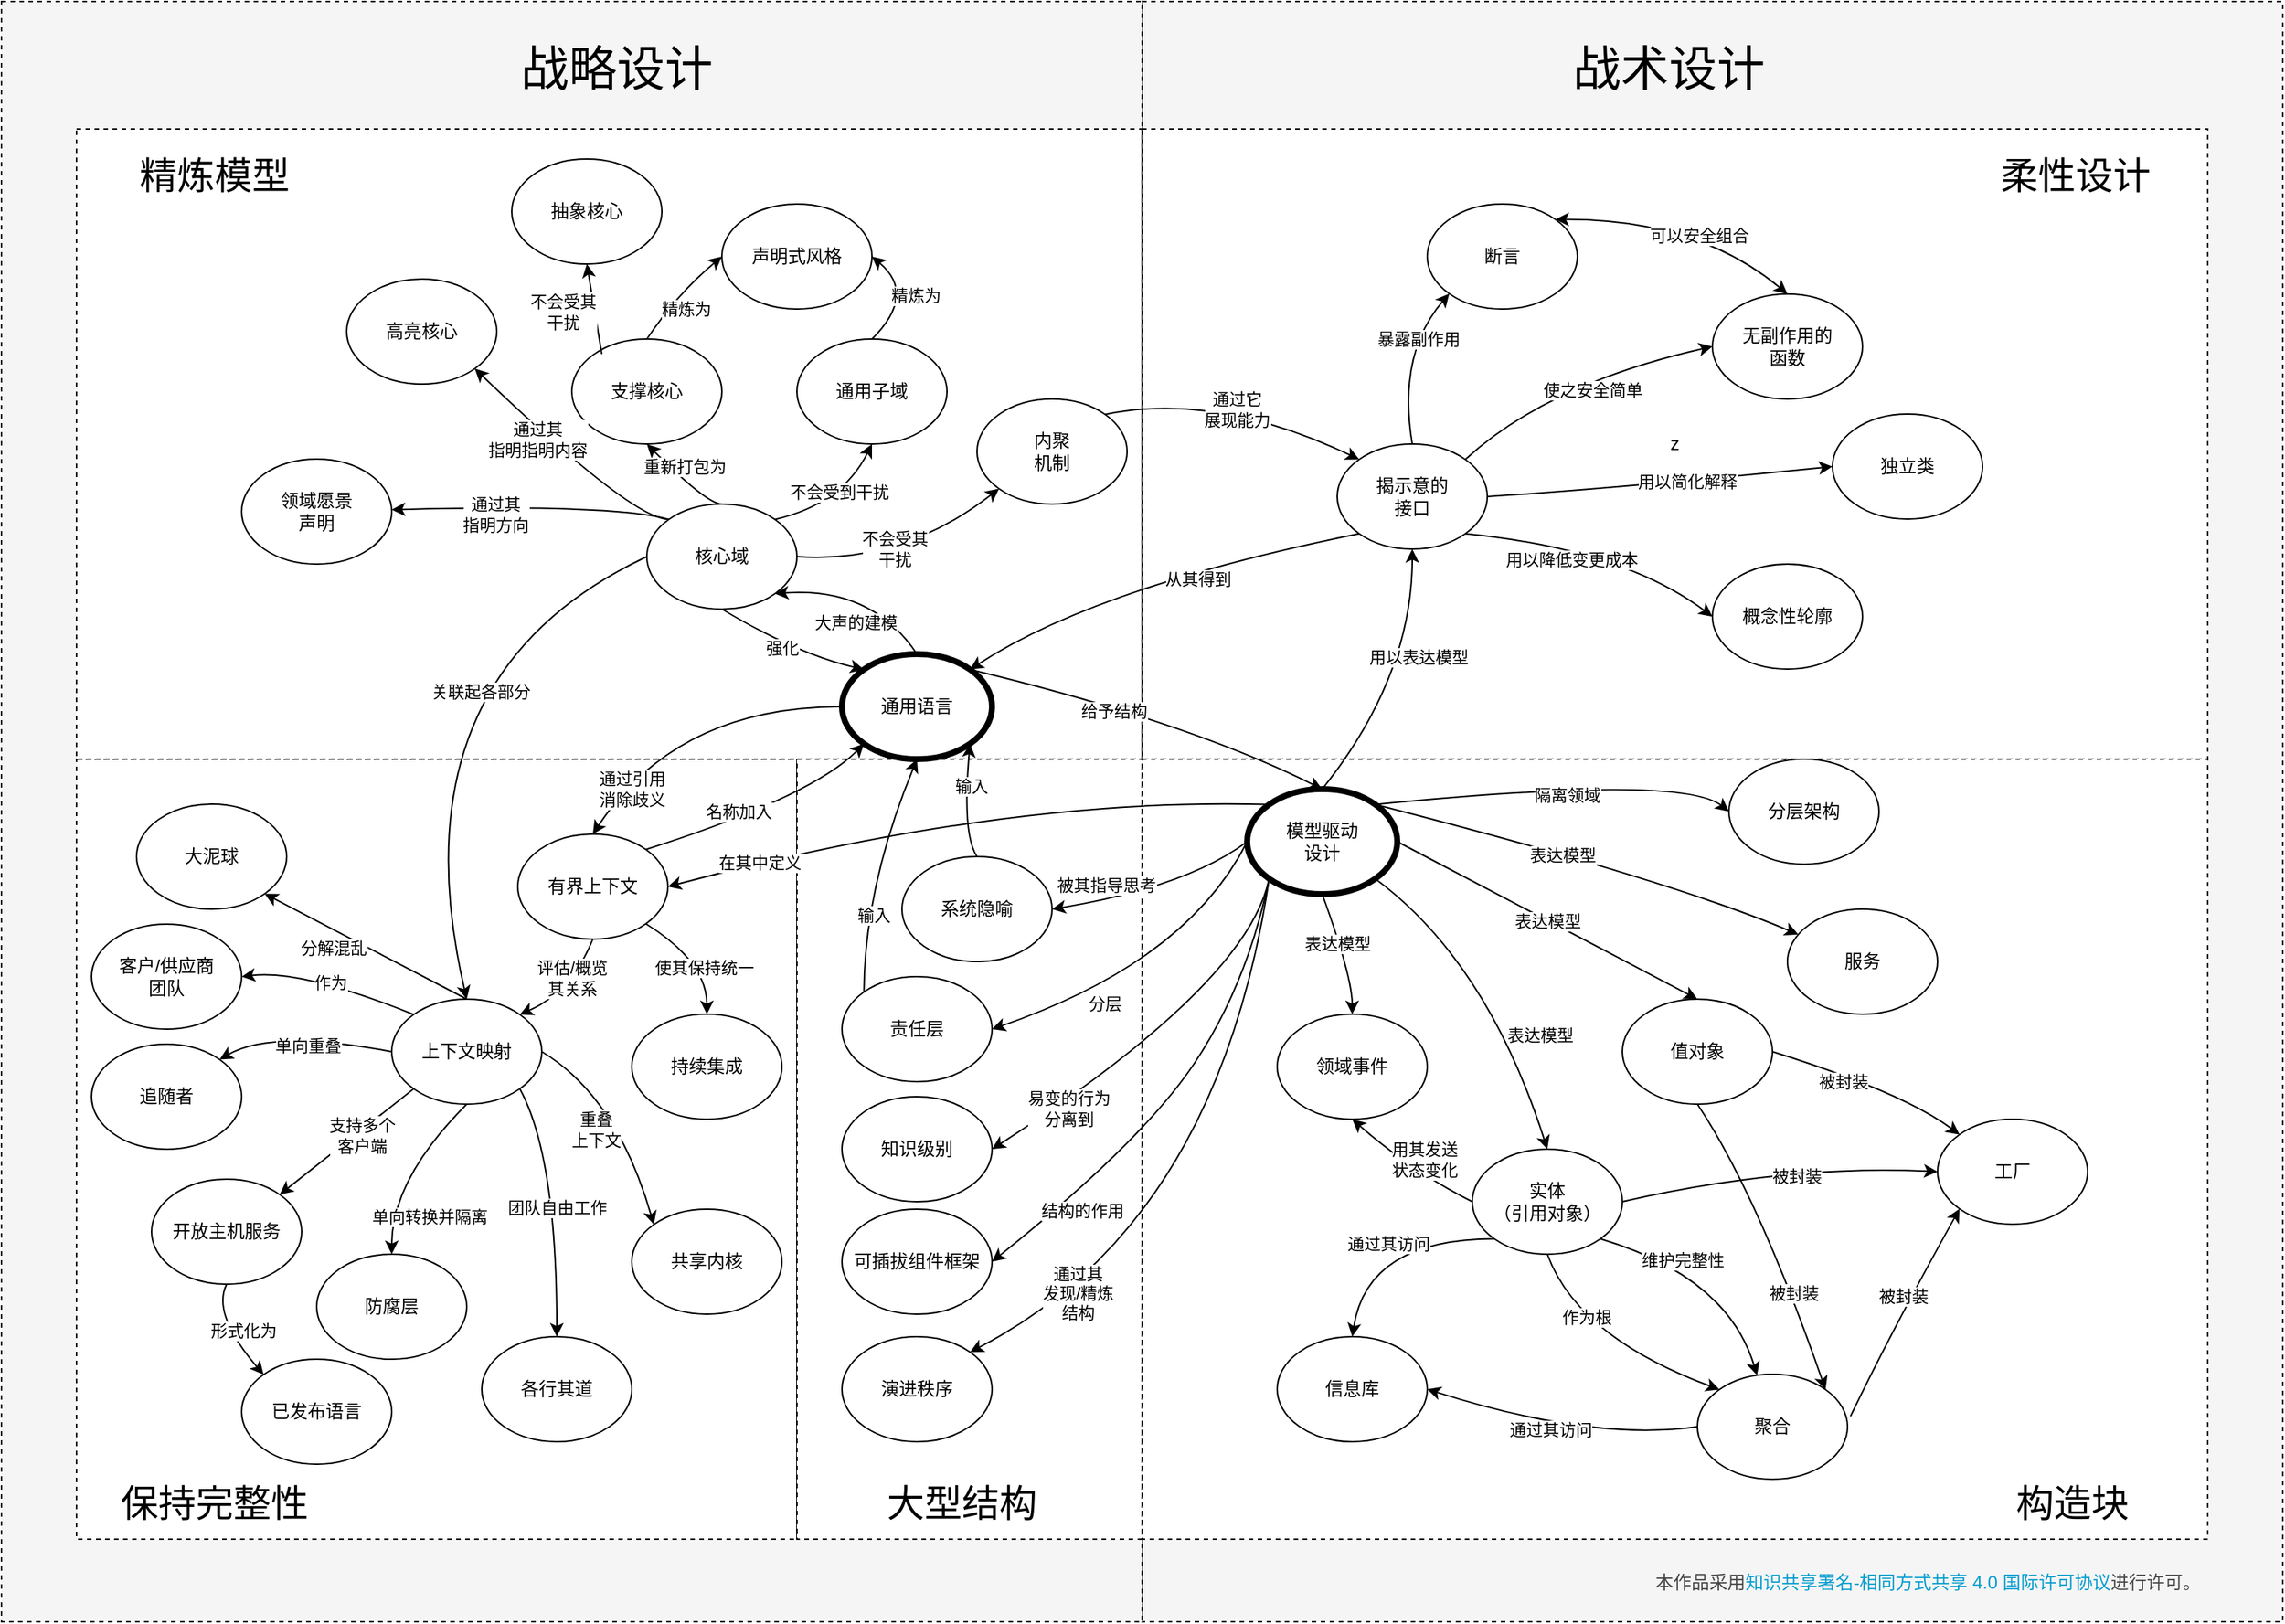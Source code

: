 <mxfile version="20.2.0" type="github">
  <diagram id="y3Cl--LZHW0YaVjfiVAI" name="Page-1">
    <mxGraphModel dx="2163" dy="1400" grid="1" gridSize="10" guides="1" tooltips="1" connect="1" arrows="1" fold="1" page="1" pageScale="1" pageWidth="827" pageHeight="1169" math="0" shadow="0">
      <root>
        <mxCell id="0" />
        <mxCell id="1" parent="0" />
        <mxCell id="_sij3LZyn92F1CHh78g5-27" value="" style="rounded=0;whiteSpace=wrap;html=1;dashed=1;fillColor=#f5f5f5;fontColor=#333333;strokeColor=#000000;" parent="1" vertex="1">
          <mxGeometry x="830" y="30" width="760" height="1080" as="geometry" />
        </mxCell>
        <mxCell id="wphdt7BnorLhBUC74xUA-21" value="" style="rounded=0;whiteSpace=wrap;html=1;dashed=1;fillColor=#f5f5f5;fontColor=#333333;strokeColor=#000000;" parent="1" vertex="1">
          <mxGeometry x="70" y="30" width="760" height="1080" as="geometry" />
        </mxCell>
        <mxCell id="_sij3LZyn92F1CHh78g5-9" value="" style="rounded=0;whiteSpace=wrap;html=1;fillColor=#FFFFFF;strokeColor=#000000;fontColor=#ffffff;gradientColor=none;dashed=1;" parent="1" vertex="1">
          <mxGeometry x="120" y="535" width="480" height="520" as="geometry" />
        </mxCell>
        <mxCell id="_sij3LZyn92F1CHh78g5-10" value="" style="rounded=0;whiteSpace=wrap;html=1;fillColor=#FFFFFF;strokeColor=#000000;fontColor=#ffffff;gradientColor=none;dashed=1;" parent="1" vertex="1">
          <mxGeometry x="120" y="115" width="710" height="420" as="geometry" />
        </mxCell>
        <mxCell id="_sij3LZyn92F1CHh78g5-13" value="z" style="rounded=0;whiteSpace=wrap;html=1;fillColor=#FFFFFF;strokeColor=#000000;gradientColor=none;dashed=1;" parent="1" vertex="1">
          <mxGeometry x="830" y="115" width="710" height="420" as="geometry" />
        </mxCell>
        <mxCell id="_sij3LZyn92F1CHh78g5-16" value="" style="rounded=0;whiteSpace=wrap;html=1;fillColor=#FFFFFF;strokeColor=#000000;fontColor=#ffffff;gradientColor=none;dashed=1;" parent="1" vertex="1">
          <mxGeometry x="600" y="535" width="230" height="520" as="geometry" />
        </mxCell>
        <mxCell id="_sij3LZyn92F1CHh78g5-14" value="" style="rounded=0;whiteSpace=wrap;html=1;fillColor=#FFFFFF;dashed=1;" parent="1" vertex="1">
          <mxGeometry x="830" y="535" width="710" height="520" as="geometry" />
        </mxCell>
        <mxCell id="Mi3CnOvdxR0ZW0WN2Oy1-1" value="通用语言" style="ellipse;whiteSpace=wrap;html=1;strokeWidth=4;" parent="1" vertex="1">
          <mxGeometry x="630" y="465" width="100" height="70" as="geometry" />
        </mxCell>
        <mxCell id="Mi3CnOvdxR0ZW0WN2Oy1-2" value="模型驱动&lt;br&gt;设计" style="ellipse;whiteSpace=wrap;html=1;strokeWidth=4;" parent="1" vertex="1">
          <mxGeometry x="900" y="555" width="100" height="70" as="geometry" />
        </mxCell>
        <mxCell id="Mi3CnOvdxR0ZW0WN2Oy1-4" value="有界上下文" style="ellipse;whiteSpace=wrap;html=1;" parent="1" vertex="1">
          <mxGeometry x="414" y="585" width="100" height="70" as="geometry" />
        </mxCell>
        <mxCell id="Mi3CnOvdxR0ZW0WN2Oy1-5" value="持续集成" style="ellipse;whiteSpace=wrap;html=1;" parent="1" vertex="1">
          <mxGeometry x="490" y="705" width="100" height="70" as="geometry" />
        </mxCell>
        <mxCell id="Mi3CnOvdxR0ZW0WN2Oy1-6" value="核心域" style="ellipse;whiteSpace=wrap;html=1;" parent="1" vertex="1">
          <mxGeometry x="500" y="365" width="100" height="70" as="geometry" />
        </mxCell>
        <mxCell id="Mi3CnOvdxR0ZW0WN2Oy1-7" value="大泥球" style="ellipse;whiteSpace=wrap;html=1;" parent="1" vertex="1">
          <mxGeometry x="160" y="565" width="100" height="70" as="geometry" />
        </mxCell>
        <mxCell id="Mi3CnOvdxR0ZW0WN2Oy1-8" value="独立类" style="ellipse;whiteSpace=wrap;html=1;" parent="1" vertex="1">
          <mxGeometry x="1290" y="305" width="100" height="70" as="geometry" />
        </mxCell>
        <mxCell id="Mi3CnOvdxR0ZW0WN2Oy1-9" value="上下文映射" style="ellipse;whiteSpace=wrap;html=1;" parent="1" vertex="1">
          <mxGeometry x="330" y="695" width="100" height="70" as="geometry" />
        </mxCell>
        <mxCell id="Mi3CnOvdxR0ZW0WN2Oy1-12" value="通用子域" style="ellipse;whiteSpace=wrap;html=1;" parent="1" vertex="1">
          <mxGeometry x="600" y="255" width="100" height="70" as="geometry" />
        </mxCell>
        <mxCell id="Mi3CnOvdxR0ZW0WN2Oy1-13" value="支撑核心" style="ellipse;whiteSpace=wrap;html=1;" parent="1" vertex="1">
          <mxGeometry x="450" y="255" width="100" height="70" as="geometry" />
        </mxCell>
        <mxCell id="Mi3CnOvdxR0ZW0WN2Oy1-14" value="揭示意的&lt;br&gt;接口" style="ellipse;whiteSpace=wrap;html=1;" parent="1" vertex="1">
          <mxGeometry x="960" y="325" width="100" height="70" as="geometry" />
        </mxCell>
        <mxCell id="Mi3CnOvdxR0ZW0WN2Oy1-15" value="断言" style="ellipse;whiteSpace=wrap;html=1;" parent="1" vertex="1">
          <mxGeometry x="1020" y="165" width="100" height="70" as="geometry" />
        </mxCell>
        <mxCell id="Mi3CnOvdxR0ZW0WN2Oy1-16" value="无副作用的&lt;br&gt;函数" style="ellipse;whiteSpace=wrap;html=1;" parent="1" vertex="1">
          <mxGeometry x="1210" y="225" width="100" height="70" as="geometry" />
        </mxCell>
        <mxCell id="Mi3CnOvdxR0ZW0WN2Oy1-17" value="概念性轮廓" style="ellipse;whiteSpace=wrap;html=1;" parent="1" vertex="1">
          <mxGeometry x="1210" y="405" width="100" height="70" as="geometry" />
        </mxCell>
        <mxCell id="nDJIqRFH-Br7_tVDaRdu-1" value="实体&lt;br&gt;（引用对象）" style="ellipse;whiteSpace=wrap;html=1;" parent="1" vertex="1">
          <mxGeometry x="1050" y="795" width="100" height="70" as="geometry" />
        </mxCell>
        <mxCell id="nDJIqRFH-Br7_tVDaRdu-2" value="领域事件" style="ellipse;whiteSpace=wrap;html=1;" parent="1" vertex="1">
          <mxGeometry x="920" y="705" width="100" height="70" as="geometry" />
        </mxCell>
        <mxCell id="nDJIqRFH-Br7_tVDaRdu-4" value="工厂" style="ellipse;whiteSpace=wrap;html=1;" parent="1" vertex="1">
          <mxGeometry x="1360" y="775" width="100" height="70" as="geometry" />
        </mxCell>
        <mxCell id="nDJIqRFH-Br7_tVDaRdu-5" value="服务" style="ellipse;whiteSpace=wrap;html=1;" parent="1" vertex="1">
          <mxGeometry x="1260" y="635" width="100" height="70" as="geometry" />
        </mxCell>
        <mxCell id="nDJIqRFH-Br7_tVDaRdu-6" value="信息库&lt;span style=&quot;caret-color: rgba(0, 0, 0, 0); color: rgba(0, 0, 0, 0); font-family: monospace; font-size: 0px; text-align: start;&quot;&gt;%3CmxGraphModel%3E%3Croot%3E%3CmxCell%20id%3D%220%22%2F%3E%3CmxCell%20id%3D%221%22%20parent%3D%220%22%2F%3E%3CmxCell%20id%3D%222%22%20value%3D%22%E5%B7%A5%E5%8E%82%22%20style%3D%22ellipse%3BwhiteSpace%3Dwrap%3Bhtml%3D1%3B%22%20vertex%3D%221%22%20parent%3D%221%22%3E%3CmxGeometry%20x%3D%221140%22%20y%3D%22680%22%20width%3D%22100%22%20height%3D%2270%22%20as%3D%22geometry%22%2F%3E%3C%2FmxCell%3E%3C%2Froot%3E%3C%2FmxGraphModel%3E&lt;/span&gt;" style="ellipse;whiteSpace=wrap;html=1;" parent="1" vertex="1">
          <mxGeometry x="920" y="920" width="100" height="70" as="geometry" />
        </mxCell>
        <mxCell id="nDJIqRFH-Br7_tVDaRdu-7" value="分层架构" style="ellipse;whiteSpace=wrap;html=1;" parent="1" vertex="1">
          <mxGeometry x="1221" y="535" width="100" height="70" as="geometry" />
        </mxCell>
        <mxCell id="nDJIqRFH-Br7_tVDaRdu-9" value="聚合" style="ellipse;whiteSpace=wrap;html=1;" parent="1" vertex="1">
          <mxGeometry x="1200" y="945" width="100" height="70" as="geometry" />
        </mxCell>
        <mxCell id="6l1WujIoDoaz9oLlzbZu-4" value="" style="curved=1;endArrow=classic;html=1;rounded=0;exitX=0.5;exitY=1;exitDx=0;exitDy=0;entryX=0.5;entryY=0;entryDx=0;entryDy=0;" parent="1" source="Mi3CnOvdxR0ZW0WN2Oy1-2" target="nDJIqRFH-Br7_tVDaRdu-2" edge="1">
          <mxGeometry width="50" height="50" relative="1" as="geometry">
            <mxPoint x="830" y="615" as="sourcePoint" />
            <mxPoint x="880" y="565" as="targetPoint" />
            <Array as="points">
              <mxPoint x="970" y="680" />
            </Array>
          </mxGeometry>
        </mxCell>
        <mxCell id="6l1WujIoDoaz9oLlzbZu-68" value="表达模型" style="edgeLabel;html=1;align=center;verticalAlign=middle;resizable=0;points=[];" parent="6l1WujIoDoaz9oLlzbZu-4" vertex="1" connectable="0">
          <mxGeometry x="0.154" y="10" relative="1" as="geometry">
            <mxPoint x="-16" y="-9" as="offset" />
          </mxGeometry>
        </mxCell>
        <mxCell id="6l1WujIoDoaz9oLlzbZu-5" value="" style="curved=1;endArrow=classic;html=1;rounded=0;exitX=1;exitY=1;exitDx=0;exitDy=0;entryX=0.5;entryY=0;entryDx=0;entryDy=0;" parent="1" source="Mi3CnOvdxR0ZW0WN2Oy1-2" target="nDJIqRFH-Br7_tVDaRdu-1" edge="1">
          <mxGeometry width="50" height="50" relative="1" as="geometry">
            <mxPoint x="1010" y="600" as="sourcePoint" />
            <mxPoint x="880" y="765" as="targetPoint" />
            <Array as="points">
              <mxPoint x="1060" y="670" />
            </Array>
          </mxGeometry>
        </mxCell>
        <mxCell id="6l1WujIoDoaz9oLlzbZu-69" value="表达模型" style="edgeLabel;html=1;align=center;verticalAlign=middle;resizable=0;points=[];" parent="6l1WujIoDoaz9oLlzbZu-5" vertex="1" connectable="0">
          <mxGeometry x="0.338" y="18" relative="1" as="geometry">
            <mxPoint as="offset" />
          </mxGeometry>
        </mxCell>
        <mxCell id="6l1WujIoDoaz9oLlzbZu-7" value="值对象&lt;br&gt;" style="ellipse;whiteSpace=wrap;html=1;" parent="1" vertex="1">
          <mxGeometry x="1150" y="695" width="100" height="70" as="geometry" />
        </mxCell>
        <mxCell id="6l1WujIoDoaz9oLlzbZu-8" value="&lt;span style=&quot;caret-color: rgb(0, 0, 0); color: rgb(0, 0, 0); font-family: Helvetica; font-size: 11px; font-style: normal; font-variant-caps: normal; font-weight: 400; letter-spacing: normal; text-align: center; text-indent: 0px; text-transform: none; word-spacing: 0px; -webkit-text-stroke-width: 0px; background-color: rgb(255, 255, 255); text-decoration: none; float: none; display: inline !important;&quot;&gt;表达模型&lt;/span&gt;" style="curved=1;endArrow=classic;html=1;rounded=0;exitX=1;exitY=0.5;exitDx=0;exitDy=0;entryX=0.5;entryY=0;entryDx=0;entryDy=0;" parent="1" source="Mi3CnOvdxR0ZW0WN2Oy1-2" target="6l1WujIoDoaz9oLlzbZu-7" edge="1">
          <mxGeometry width="50" height="50" relative="1" as="geometry">
            <mxPoint x="1060" y="635" as="sourcePoint" />
            <mxPoint x="1170" y="695" as="targetPoint" />
            <Array as="points" />
          </mxGeometry>
        </mxCell>
        <mxCell id="6l1WujIoDoaz9oLlzbZu-9" value="" style="curved=1;endArrow=classic;html=1;rounded=0;exitX=1;exitY=0;exitDx=0;exitDy=0;" parent="1" source="Mi3CnOvdxR0ZW0WN2Oy1-2" target="nDJIqRFH-Br7_tVDaRdu-5" edge="1">
          <mxGeometry width="50" height="50" relative="1" as="geometry">
            <mxPoint x="1060" y="635" as="sourcePoint" />
            <mxPoint x="1170" y="695" as="targetPoint" />
            <Array as="points">
              <mxPoint x="1180" y="615" />
            </Array>
          </mxGeometry>
        </mxCell>
        <mxCell id="6l1WujIoDoaz9oLlzbZu-70" value="表达模型" style="edgeLabel;html=1;align=center;verticalAlign=middle;resizable=0;points=[];" parent="6l1WujIoDoaz9oLlzbZu-9" vertex="1" connectable="0">
          <mxGeometry x="-0.137" y="-2" relative="1" as="geometry">
            <mxPoint x="1" as="offset" />
          </mxGeometry>
        </mxCell>
        <mxCell id="6l1WujIoDoaz9oLlzbZu-10" value="" style="curved=1;endArrow=classic;html=1;rounded=0;exitX=1;exitY=0;exitDx=0;exitDy=0;entryX=0;entryY=0.5;entryDx=0;entryDy=0;" parent="1" source="Mi3CnOvdxR0ZW0WN2Oy1-2" target="nDJIqRFH-Br7_tVDaRdu-7" edge="1">
          <mxGeometry width="50" height="50" relative="1" as="geometry">
            <mxPoint x="1110" y="600" as="sourcePoint" />
            <mxPoint x="1226.74" y="653.867" as="targetPoint" />
            <Array as="points">
              <mxPoint x="1190" y="545" />
            </Array>
          </mxGeometry>
        </mxCell>
        <mxCell id="6l1WujIoDoaz9oLlzbZu-71" value="隔离领域" style="edgeLabel;html=1;align=center;verticalAlign=middle;resizable=0;points=[];" parent="6l1WujIoDoaz9oLlzbZu-10" vertex="1" connectable="0">
          <mxGeometry x="0.037" y="-6" relative="1" as="geometry">
            <mxPoint as="offset" />
          </mxGeometry>
        </mxCell>
        <mxCell id="6l1WujIoDoaz9oLlzbZu-11" value="" style="curved=1;endArrow=classic;html=1;rounded=0;exitX=1.02;exitY=0.4;exitDx=0;exitDy=0;entryX=0;entryY=1;entryDx=0;entryDy=0;exitPerimeter=0;" parent="1" source="nDJIqRFH-Br7_tVDaRdu-9" target="nDJIqRFH-Br7_tVDaRdu-4" edge="1">
          <mxGeometry width="50" height="50" relative="1" as="geometry">
            <mxPoint x="1295" y="885" as="sourcePoint" />
            <mxPoint x="1325" y="965" as="targetPoint" />
            <Array as="points">
              <mxPoint x="1330" y="915" />
            </Array>
          </mxGeometry>
        </mxCell>
        <mxCell id="6l1WujIoDoaz9oLlzbZu-76" value="被封装" style="edgeLabel;html=1;align=center;verticalAlign=middle;resizable=0;points=[];" parent="6l1WujIoDoaz9oLlzbZu-11" vertex="1" connectable="0">
          <mxGeometry x="0.129" y="4" relative="1" as="geometry">
            <mxPoint x="-1" as="offset" />
          </mxGeometry>
        </mxCell>
        <mxCell id="6l1WujIoDoaz9oLlzbZu-12" value="" style="curved=1;endArrow=classic;html=1;rounded=0;exitX=1;exitY=0.5;exitDx=0;exitDy=0;entryX=0;entryY=0;entryDx=0;entryDy=0;" parent="1" source="6l1WujIoDoaz9oLlzbZu-7" target="nDJIqRFH-Br7_tVDaRdu-4" edge="1">
          <mxGeometry width="50" height="50" relative="1" as="geometry">
            <mxPoint x="1228.68" y="785" as="sourcePoint" />
            <mxPoint x="1391.325" y="706.749" as="targetPoint" />
            <Array as="points">
              <mxPoint x="1336.68" y="757" />
            </Array>
          </mxGeometry>
        </mxCell>
        <mxCell id="6l1WujIoDoaz9oLlzbZu-78" value="被封装" style="edgeLabel;html=1;align=center;verticalAlign=middle;resizable=0;points=[];" parent="6l1WujIoDoaz9oLlzbZu-12" vertex="1" connectable="0">
          <mxGeometry x="-0.275" y="-4" relative="1" as="geometry">
            <mxPoint y="1" as="offset" />
          </mxGeometry>
        </mxCell>
        <mxCell id="6l1WujIoDoaz9oLlzbZu-19" value="" style="curved=1;endArrow=classic;html=1;rounded=0;exitX=0;exitY=0.5;exitDx=0;exitDy=0;entryX=0.5;entryY=1;entryDx=0;entryDy=0;" parent="1" source="nDJIqRFH-Br7_tVDaRdu-1" target="nDJIqRFH-Br7_tVDaRdu-2" edge="1">
          <mxGeometry width="50" height="50" relative="1" as="geometry">
            <mxPoint x="1024.645" y="624.749" as="sourcePoint" />
            <mxPoint x="1050" y="765" as="targetPoint" />
            <Array as="points">
              <mxPoint x="1010" y="810" />
            </Array>
          </mxGeometry>
        </mxCell>
        <mxCell id="6l1WujIoDoaz9oLlzbZu-95" value="用其发送&lt;br&gt;状态变化" style="edgeLabel;html=1;align=center;verticalAlign=middle;resizable=0;points=[];" parent="6l1WujIoDoaz9oLlzbZu-19" vertex="1" connectable="0">
          <mxGeometry x="-0.138" y="-11" relative="1" as="geometry">
            <mxPoint as="offset" />
          </mxGeometry>
        </mxCell>
        <mxCell id="6l1WujIoDoaz9oLlzbZu-20" value="" style="curved=1;endArrow=classic;html=1;rounded=0;exitX=1;exitY=1;exitDx=0;exitDy=0;" parent="1" source="nDJIqRFH-Br7_tVDaRdu-1" target="nDJIqRFH-Br7_tVDaRdu-9" edge="1">
          <mxGeometry width="50" height="50" relative="1" as="geometry">
            <mxPoint x="1260" y="760" as="sourcePoint" />
            <mxPoint x="1355.645" y="835.251" as="targetPoint" />
            <Array as="points">
              <mxPoint x="1220" y="880" />
            </Array>
          </mxGeometry>
        </mxCell>
        <mxCell id="6l1WujIoDoaz9oLlzbZu-73" value="维护完整性" style="edgeLabel;html=1;align=center;verticalAlign=middle;resizable=0;points=[];" parent="6l1WujIoDoaz9oLlzbZu-20" vertex="1" connectable="0">
          <mxGeometry x="-0.282" y="2" relative="1" as="geometry">
            <mxPoint as="offset" />
          </mxGeometry>
        </mxCell>
        <mxCell id="6l1WujIoDoaz9oLlzbZu-21" value="" style="curved=1;endArrow=classic;html=1;rounded=0;exitX=0;exitY=0.5;exitDx=0;exitDy=0;entryX=1;entryY=0.5;entryDx=0;entryDy=0;" parent="1" source="nDJIqRFH-Br7_tVDaRdu-9" target="nDJIqRFH-Br7_tVDaRdu-6" edge="1">
          <mxGeometry width="50" height="50" relative="1" as="geometry">
            <mxPoint x="1145.355" y="834.749" as="sourcePoint" />
            <mxPoint x="1170.648" y="925.618" as="targetPoint" />
            <Array as="points">
              <mxPoint x="1130" y="990" />
            </Array>
          </mxGeometry>
        </mxCell>
        <mxCell id="Y-4sPf4ypffV6GLHuEOX-1" value="通过其访问" style="edgeLabel;html=1;align=center;verticalAlign=middle;resizable=0;points=[];" parent="6l1WujIoDoaz9oLlzbZu-21" vertex="1" connectable="0">
          <mxGeometry x="0.076" y="1" relative="1" as="geometry">
            <mxPoint as="offset" />
          </mxGeometry>
        </mxCell>
        <mxCell id="6l1WujIoDoaz9oLlzbZu-22" value="" style="curved=1;endArrow=classic;html=1;rounded=0;exitX=0;exitY=1;exitDx=0;exitDy=0;entryX=0.5;entryY=0;entryDx=0;entryDy=0;" parent="1" source="nDJIqRFH-Br7_tVDaRdu-1" target="nDJIqRFH-Br7_tVDaRdu-6" edge="1">
          <mxGeometry width="50" height="50" relative="1" as="geometry">
            <mxPoint x="1145.355" y="834.749" as="sourcePoint" />
            <mxPoint x="1170.648" y="925.618" as="targetPoint" />
            <Array as="points">
              <mxPoint x="980" y="855" />
            </Array>
          </mxGeometry>
        </mxCell>
        <mxCell id="6l1WujIoDoaz9oLlzbZu-74" value="通过其访问" style="edgeLabel;html=1;align=center;verticalAlign=middle;resizable=0;points=[];" parent="6l1WujIoDoaz9oLlzbZu-22" vertex="1" connectable="0">
          <mxGeometry x="0.138" y="13" relative="1" as="geometry">
            <mxPoint x="1" as="offset" />
          </mxGeometry>
        </mxCell>
        <mxCell id="6l1WujIoDoaz9oLlzbZu-23" value="" style="curved=1;endArrow=classic;html=1;rounded=0;exitX=1;exitY=0.5;exitDx=0;exitDy=0;entryX=0;entryY=0.5;entryDx=0;entryDy=0;" parent="1" source="nDJIqRFH-Br7_tVDaRdu-1" target="nDJIqRFH-Br7_tVDaRdu-4" edge="1">
          <mxGeometry width="50" height="50" relative="1" as="geometry">
            <mxPoint x="1145.355" y="834.749" as="sourcePoint" />
            <mxPoint x="1180" y="925" as="targetPoint" />
            <Array as="points">
              <mxPoint x="1260" y="805" />
            </Array>
          </mxGeometry>
        </mxCell>
        <mxCell id="6l1WujIoDoaz9oLlzbZu-77" value="被封装" style="edgeLabel;html=1;align=center;verticalAlign=middle;resizable=0;points=[];" parent="6l1WujIoDoaz9oLlzbZu-23" vertex="1" connectable="0">
          <mxGeometry x="0.112" y="-7" relative="1" as="geometry">
            <mxPoint as="offset" />
          </mxGeometry>
        </mxCell>
        <mxCell id="6l1WujIoDoaz9oLlzbZu-24" value="" style="curved=1;endArrow=classic;html=1;rounded=0;exitX=0.5;exitY=1;exitDx=0;exitDy=0;entryX=1;entryY=0;entryDx=0;entryDy=0;" parent="1" source="6l1WujIoDoaz9oLlzbZu-7" target="nDJIqRFH-Br7_tVDaRdu-9" edge="1">
          <mxGeometry width="50" height="50" relative="1" as="geometry">
            <mxPoint x="1250" y="735" as="sourcePoint" />
            <mxPoint x="1355.645" y="835.251" as="targetPoint" />
            <Array as="points">
              <mxPoint x="1240" y="825" />
            </Array>
          </mxGeometry>
        </mxCell>
        <mxCell id="6l1WujIoDoaz9oLlzbZu-75" value="被封装" style="edgeLabel;html=1;align=center;verticalAlign=middle;resizable=0;points=[];" parent="6l1WujIoDoaz9oLlzbZu-24" vertex="1" connectable="0">
          <mxGeometry x="0.353" y="1" relative="1" as="geometry">
            <mxPoint as="offset" />
          </mxGeometry>
        </mxCell>
        <mxCell id="6l1WujIoDoaz9oLlzbZu-25" value="" style="curved=1;endArrow=classic;html=1;rounded=0;exitX=0.5;exitY=1;exitDx=0;exitDy=0;entryX=0;entryY=0;entryDx=0;entryDy=0;" parent="1" source="nDJIqRFH-Br7_tVDaRdu-1" target="nDJIqRFH-Br7_tVDaRdu-9" edge="1">
          <mxGeometry width="50" height="50" relative="1" as="geometry">
            <mxPoint x="1200" y="770" as="sourcePoint" />
            <mxPoint x="1215.355" y="935.251" as="targetPoint" />
            <Array as="points">
              <mxPoint x="1120" y="920" />
            </Array>
          </mxGeometry>
        </mxCell>
        <mxCell id="6l1WujIoDoaz9oLlzbZu-72" value="作为根" style="edgeLabel;html=1;align=center;verticalAlign=middle;resizable=0;points=[];" parent="6l1WujIoDoaz9oLlzbZu-25" vertex="1" connectable="0">
          <mxGeometry x="-0.258" y="14" relative="1" as="geometry">
            <mxPoint as="offset" />
          </mxGeometry>
        </mxCell>
        <mxCell id="6l1WujIoDoaz9oLlzbZu-26" value="" style="curved=1;endArrow=classic;html=1;rounded=0;exitX=0;exitY=0.5;exitDx=0;exitDy=0;entryX=0.5;entryY=0;entryDx=0;entryDy=0;" parent="1" source="Mi3CnOvdxR0ZW0WN2Oy1-1" target="Mi3CnOvdxR0ZW0WN2Oy1-4" edge="1">
          <mxGeometry width="50" height="50" relative="1" as="geometry">
            <mxPoint x="770" y="545" as="sourcePoint" />
            <mxPoint x="680" y="660" as="targetPoint" />
            <Array as="points">
              <mxPoint x="520" y="500" />
            </Array>
          </mxGeometry>
        </mxCell>
        <mxCell id="6l1WujIoDoaz9oLlzbZu-98" value="通过引用&lt;br&gt;消除歧义" style="edgeLabel;html=1;align=center;verticalAlign=middle;resizable=0;points=[];" parent="6l1WujIoDoaz9oLlzbZu-26" vertex="1" connectable="0">
          <mxGeometry x="-0.312" y="6" relative="1" as="geometry">
            <mxPoint x="-67" y="49" as="offset" />
          </mxGeometry>
        </mxCell>
        <mxCell id="6l1WujIoDoaz9oLlzbZu-27" value="" style="curved=1;endArrow=classic;html=1;rounded=0;exitX=0.5;exitY=1;exitDx=0;exitDy=0;entryX=1;entryY=0;entryDx=0;entryDy=0;" parent="1" source="Mi3CnOvdxR0ZW0WN2Oy1-4" target="Mi3CnOvdxR0ZW0WN2Oy1-9" edge="1">
          <mxGeometry width="50" height="50" relative="1" as="geometry">
            <mxPoint x="490" y="670" as="sourcePoint" />
            <mxPoint x="410" y="670" as="targetPoint" />
            <Array as="points">
              <mxPoint x="450" y="690" />
            </Array>
          </mxGeometry>
        </mxCell>
        <mxCell id="6l1WujIoDoaz9oLlzbZu-99" value="评估/概览&lt;br&gt;其关系" style="edgeLabel;html=1;align=center;verticalAlign=middle;resizable=0;points=[];" parent="6l1WujIoDoaz9oLlzbZu-27" vertex="1" connectable="0">
          <mxGeometry x="0.328" y="18" relative="1" as="geometry">
            <mxPoint x="4" y="-31" as="offset" />
          </mxGeometry>
        </mxCell>
        <mxCell id="6l1WujIoDoaz9oLlzbZu-29" value="" style="curved=1;endArrow=classic;html=1;rounded=0;exitX=0.5;exitY=0;exitDx=0;exitDy=0;entryX=1;entryY=1;entryDx=0;entryDy=0;" parent="1" source="Mi3CnOvdxR0ZW0WN2Oy1-1" target="Mi3CnOvdxR0ZW0WN2Oy1-6" edge="1">
          <mxGeometry width="50" height="50" relative="1" as="geometry">
            <mxPoint x="690" y="485" as="sourcePoint" />
            <mxPoint x="590" y="485" as="targetPoint" />
            <Array as="points">
              <mxPoint x="650" y="420" />
            </Array>
          </mxGeometry>
        </mxCell>
        <mxCell id="6l1WujIoDoaz9oLlzbZu-125" value="大声的建模" style="edgeLabel;html=1;align=center;verticalAlign=middle;resizable=0;points=[];" parent="6l1WujIoDoaz9oLlzbZu-29" vertex="1" connectable="0">
          <mxGeometry x="-0.018" y="4" relative="1" as="geometry">
            <mxPoint x="-7" y="19" as="offset" />
          </mxGeometry>
        </mxCell>
        <mxCell id="6l1WujIoDoaz9oLlzbZu-30" value="" style="curved=1;endArrow=classic;html=1;rounded=0;exitX=0.5;exitY=0;exitDx=0;exitDy=0;entryX=0.5;entryY=1;entryDx=0;entryDy=0;" parent="1" source="Mi3CnOvdxR0ZW0WN2Oy1-6" target="Mi3CnOvdxR0ZW0WN2Oy1-13" edge="1">
          <mxGeometry width="50" height="50" relative="1" as="geometry">
            <mxPoint x="760" y="545" as="sourcePoint" />
            <mxPoint x="679.316" y="431.624" as="targetPoint" />
            <Array as="points">
              <mxPoint x="540" y="365" />
            </Array>
          </mxGeometry>
        </mxCell>
        <mxCell id="6l1WujIoDoaz9oLlzbZu-102" value="重新打包为" style="edgeLabel;html=1;align=center;verticalAlign=middle;resizable=0;points=[];" parent="6l1WujIoDoaz9oLlzbZu-30" vertex="1" connectable="0">
          <mxGeometry x="0.164" y="-7" relative="1" as="geometry">
            <mxPoint as="offset" />
          </mxGeometry>
        </mxCell>
        <mxCell id="6l1WujIoDoaz9oLlzbZu-31" value="" style="curved=1;endArrow=classic;html=1;rounded=0;entryX=0.5;entryY=1;entryDx=0;entryDy=0;exitX=1;exitY=0;exitDx=0;exitDy=0;" parent="1" source="Mi3CnOvdxR0ZW0WN2Oy1-6" target="Mi3CnOvdxR0ZW0WN2Oy1-12" edge="1">
          <mxGeometry width="50" height="50" relative="1" as="geometry">
            <mxPoint x="590" y="385" as="sourcePoint" />
            <mxPoint x="560" y="295" as="targetPoint" />
            <Array as="points">
              <mxPoint x="630" y="365" />
            </Array>
          </mxGeometry>
        </mxCell>
        <mxCell id="6l1WujIoDoaz9oLlzbZu-101" value="不会受到干扰" style="edgeLabel;html=1;align=center;verticalAlign=middle;resizable=0;points=[];" parent="6l1WujIoDoaz9oLlzbZu-31" vertex="1" connectable="0">
          <mxGeometry x="0.148" y="6" relative="1" as="geometry">
            <mxPoint as="offset" />
          </mxGeometry>
        </mxCell>
        <mxCell id="6l1WujIoDoaz9oLlzbZu-33" value="声明式风格" style="ellipse;whiteSpace=wrap;html=1;" parent="1" vertex="1">
          <mxGeometry x="550" y="165" width="100" height="70" as="geometry" />
        </mxCell>
        <mxCell id="6l1WujIoDoaz9oLlzbZu-35" value="" style="curved=1;endArrow=classic;html=1;rounded=0;exitX=0.5;exitY=0;exitDx=0;exitDy=0;entryX=0;entryY=0.5;entryDx=0;entryDy=0;" parent="1" source="Mi3CnOvdxR0ZW0WN2Oy1-13" target="6l1WujIoDoaz9oLlzbZu-33" edge="1">
          <mxGeometry width="50" height="50" relative="1" as="geometry">
            <mxPoint x="600" y="395" as="sourcePoint" />
            <mxPoint x="630" y="305" as="targetPoint" />
            <Array as="points">
              <mxPoint x="520" y="225" />
            </Array>
          </mxGeometry>
        </mxCell>
        <mxCell id="6l1WujIoDoaz9oLlzbZu-100" value="精炼为" style="edgeLabel;html=1;align=center;verticalAlign=middle;resizable=0;points=[];" parent="6l1WujIoDoaz9oLlzbZu-35" vertex="1" connectable="0">
          <mxGeometry x="-0.172" y="-10" relative="1" as="geometry">
            <mxPoint as="offset" />
          </mxGeometry>
        </mxCell>
        <mxCell id="6l1WujIoDoaz9oLlzbZu-36" value="精炼为" style="curved=1;endArrow=classic;html=1;rounded=0;exitX=0.5;exitY=0;exitDx=0;exitDy=0;entryX=1;entryY=0.5;entryDx=0;entryDy=0;" parent="1" source="Mi3CnOvdxR0ZW0WN2Oy1-12" target="6l1WujIoDoaz9oLlzbZu-33" edge="1">
          <mxGeometry width="50" height="50" relative="1" as="geometry">
            <mxPoint x="830.715" y="340.121" as="sourcePoint" />
            <mxPoint x="940.005" y="329.619" as="targetPoint" />
            <Array as="points">
              <mxPoint x="680" y="225" />
            </Array>
          </mxGeometry>
        </mxCell>
        <mxCell id="6l1WujIoDoaz9oLlzbZu-38" value="" style="curved=1;endArrow=classic;html=1;rounded=0;exitX=0;exitY=0;exitDx=0;exitDy=0;" parent="1" source="Mi3CnOvdxR0ZW0WN2Oy1-6" target="6l1WujIoDoaz9oLlzbZu-41" edge="1">
          <mxGeometry width="50" height="50" relative="1" as="geometry">
            <mxPoint x="500" y="445" as="sourcePoint" />
            <mxPoint x="387.087" y="341.772" as="targetPoint" />
            <Array as="points">
              <mxPoint x="480" y="365" />
            </Array>
          </mxGeometry>
        </mxCell>
        <mxCell id="6l1WujIoDoaz9oLlzbZu-103" value="通过其&lt;br&gt;指明方向" style="edgeLabel;html=1;align=center;verticalAlign=middle;resizable=0;points=[];" parent="6l1WujIoDoaz9oLlzbZu-38" vertex="1" connectable="0">
          <mxGeometry x="0.269" y="5" relative="1" as="geometry">
            <mxPoint as="offset" />
          </mxGeometry>
        </mxCell>
        <mxCell id="6l1WujIoDoaz9oLlzbZu-40" value="" style="curved=1;endArrow=classic;html=1;rounded=0;exitX=0;exitY=0.5;exitDx=0;exitDy=0;entryX=0.5;entryY=0;entryDx=0;entryDy=0;" parent="1" source="Mi3CnOvdxR0ZW0WN2Oy1-6" target="Mi3CnOvdxR0ZW0WN2Oy1-9" edge="1">
          <mxGeometry width="50" height="50" relative="1" as="geometry">
            <mxPoint x="510" y="580" as="sourcePoint" />
            <mxPoint x="407" y="639.01" as="targetPoint" />
            <Array as="points">
              <mxPoint x="330" y="480" />
            </Array>
          </mxGeometry>
        </mxCell>
        <mxCell id="6l1WujIoDoaz9oLlzbZu-89" value="关联起各部分" style="edgeLabel;html=1;align=center;verticalAlign=middle;resizable=0;points=[];" parent="6l1WujIoDoaz9oLlzbZu-40" vertex="1" connectable="0">
          <mxGeometry x="-0.32" y="34" relative="1" as="geometry">
            <mxPoint as="offset" />
          </mxGeometry>
        </mxCell>
        <mxCell id="6l1WujIoDoaz9oLlzbZu-41" value="领域愿景&lt;br&gt;声明" style="ellipse;whiteSpace=wrap;html=1;" parent="1" vertex="1">
          <mxGeometry x="230" y="335" width="100" height="70" as="geometry" />
        </mxCell>
        <mxCell id="6l1WujIoDoaz9oLlzbZu-42" value="" style="curved=1;endArrow=classic;html=1;rounded=0;exitX=1;exitY=0;exitDx=0;exitDy=0;entryX=0;entryY=1;entryDx=0;entryDy=0;" parent="1" source="Mi3CnOvdxR0ZW0WN2Oy1-4" target="Mi3CnOvdxR0ZW0WN2Oy1-1" edge="1">
          <mxGeometry width="50" height="50" relative="1" as="geometry">
            <mxPoint x="724.645" y="604.749" as="sourcePoint" />
            <mxPoint x="630" y="695" as="targetPoint" />
            <Array as="points">
              <mxPoint x="610" y="560" />
            </Array>
          </mxGeometry>
        </mxCell>
        <mxCell id="6l1WujIoDoaz9oLlzbZu-97" value="名称加入" style="edgeLabel;html=1;align=center;verticalAlign=middle;resizable=0;points=[];" parent="6l1WujIoDoaz9oLlzbZu-42" vertex="1" connectable="0">
          <mxGeometry x="0.25" y="5" relative="1" as="geometry">
            <mxPoint x="-36" y="11" as="offset" />
          </mxGeometry>
        </mxCell>
        <mxCell id="6l1WujIoDoaz9oLlzbZu-44" value="共享内核" style="ellipse;whiteSpace=wrap;html=1;" parent="1" vertex="1">
          <mxGeometry x="490" y="835" width="100" height="70" as="geometry" />
        </mxCell>
        <mxCell id="6l1WujIoDoaz9oLlzbZu-45" value="开放主机服务" style="ellipse;whiteSpace=wrap;html=1;" parent="1" vertex="1">
          <mxGeometry x="170" y="815" width="100" height="70" as="geometry" />
        </mxCell>
        <mxCell id="6l1WujIoDoaz9oLlzbZu-46" value="防腐层" style="ellipse;whiteSpace=wrap;html=1;" parent="1" vertex="1">
          <mxGeometry x="280" y="865" width="100" height="70" as="geometry" />
        </mxCell>
        <mxCell id="6l1WujIoDoaz9oLlzbZu-47" value="各行其道" style="ellipse;whiteSpace=wrap;html=1;" parent="1" vertex="1">
          <mxGeometry x="390" y="920" width="100" height="70" as="geometry" />
        </mxCell>
        <mxCell id="6l1WujIoDoaz9oLlzbZu-50" value="追随者" style="ellipse;whiteSpace=wrap;html=1;" parent="1" vertex="1">
          <mxGeometry x="130" y="725" width="100" height="70" as="geometry" />
        </mxCell>
        <mxCell id="6l1WujIoDoaz9oLlzbZu-51" value="客户/供应商&lt;br&gt;团队" style="ellipse;whiteSpace=wrap;html=1;" parent="1" vertex="1">
          <mxGeometry x="130" y="645" width="100" height="70" as="geometry" />
        </mxCell>
        <mxCell id="6l1WujIoDoaz9oLlzbZu-52" value="" style="curved=1;endArrow=classic;html=1;rounded=0;exitX=0.5;exitY=0;exitDx=0;exitDy=0;entryX=1;entryY=1;entryDx=0;entryDy=0;" parent="1" source="Mi3CnOvdxR0ZW0WN2Oy1-9" target="Mi3CnOvdxR0ZW0WN2Oy1-7" edge="1">
          <mxGeometry width="50" height="50" relative="1" as="geometry">
            <mxPoint x="490" y="630" as="sourcePoint" />
            <mxPoint x="387" y="659.01" as="targetPoint" />
            <Array as="points" />
          </mxGeometry>
        </mxCell>
        <mxCell id="6l1WujIoDoaz9oLlzbZu-122" value="分解混乱" style="edgeLabel;html=1;align=center;verticalAlign=middle;resizable=0;points=[];" parent="6l1WujIoDoaz9oLlzbZu-52" vertex="1" connectable="0">
          <mxGeometry x="0.248" y="11" relative="1" as="geometry">
            <mxPoint as="offset" />
          </mxGeometry>
        </mxCell>
        <mxCell id="6l1WujIoDoaz9oLlzbZu-53" value="" style="curved=1;endArrow=classic;html=1;rounded=0;exitX=0;exitY=0;exitDx=0;exitDy=0;entryX=1;entryY=0.5;entryDx=0;entryDy=0;" parent="1" source="Mi3CnOvdxR0ZW0WN2Oy1-9" target="6l1WujIoDoaz9oLlzbZu-51" edge="1">
          <mxGeometry width="50" height="50" relative="1" as="geometry">
            <mxPoint x="324.645" y="705.251" as="sourcePoint" />
            <mxPoint x="275.355" y="634.749" as="targetPoint" />
            <Array as="points">
              <mxPoint x="270" y="675" />
            </Array>
          </mxGeometry>
        </mxCell>
        <mxCell id="6l1WujIoDoaz9oLlzbZu-123" value="作为" style="edgeLabel;html=1;align=center;verticalAlign=middle;resizable=0;points=[];" parent="6l1WujIoDoaz9oLlzbZu-53" vertex="1" connectable="0">
          <mxGeometry x="-0.015" y="1" relative="1" as="geometry">
            <mxPoint as="offset" />
          </mxGeometry>
        </mxCell>
        <mxCell id="6l1WujIoDoaz9oLlzbZu-54" value="" style="curved=1;endArrow=classic;html=1;rounded=0;exitX=0;exitY=0.5;exitDx=0;exitDy=0;entryX=1;entryY=0;entryDx=0;entryDy=0;" parent="1" source="Mi3CnOvdxR0ZW0WN2Oy1-9" target="6l1WujIoDoaz9oLlzbZu-50" edge="1">
          <mxGeometry width="50" height="50" relative="1" as="geometry">
            <mxPoint x="324.645" y="705.251" as="sourcePoint" />
            <mxPoint x="160" y="765" as="targetPoint" />
            <Array as="points">
              <mxPoint x="250" y="715" />
            </Array>
          </mxGeometry>
        </mxCell>
        <mxCell id="6l1WujIoDoaz9oLlzbZu-117" value="单向重叠" style="edgeLabel;html=1;align=center;verticalAlign=middle;resizable=0;points=[];" parent="6l1WujIoDoaz9oLlzbZu-54" vertex="1" connectable="0">
          <mxGeometry x="-0.079" y="6" relative="1" as="geometry">
            <mxPoint as="offset" />
          </mxGeometry>
        </mxCell>
        <mxCell id="6l1WujIoDoaz9oLlzbZu-55" value="" style="curved=1;endArrow=classic;html=1;rounded=0;exitX=0;exitY=1;exitDx=0;exitDy=0;entryX=1;entryY=0;entryDx=0;entryDy=0;" parent="1" source="Mi3CnOvdxR0ZW0WN2Oy1-9" target="6l1WujIoDoaz9oLlzbZu-45" edge="1">
          <mxGeometry width="50" height="50" relative="1" as="geometry">
            <mxPoint x="310" y="730" as="sourcePoint" />
            <mxPoint x="185.355" y="765.251" as="targetPoint" />
            <Array as="points" />
          </mxGeometry>
        </mxCell>
        <mxCell id="6l1WujIoDoaz9oLlzbZu-121" value="支持多个&lt;br&gt;客户端" style="edgeLabel;html=1;align=center;verticalAlign=middle;resizable=0;points=[];" parent="6l1WujIoDoaz9oLlzbZu-55" vertex="1" connectable="0">
          <mxGeometry x="-0.202" y="2" relative="1" as="geometry">
            <mxPoint y="1" as="offset" />
          </mxGeometry>
        </mxCell>
        <mxCell id="6l1WujIoDoaz9oLlzbZu-56" value="" style="curved=1;endArrow=classic;html=1;rounded=0;exitX=0.5;exitY=1;exitDx=0;exitDy=0;entryX=0.5;entryY=0;entryDx=0;entryDy=0;" parent="1" source="Mi3CnOvdxR0ZW0WN2Oy1-9" target="6l1WujIoDoaz9oLlzbZu-46" edge="1">
          <mxGeometry width="50" height="50" relative="1" as="geometry">
            <mxPoint x="324.645" y="754.749" as="sourcePoint" />
            <mxPoint x="240" y="835" as="targetPoint" />
            <Array as="points">
              <mxPoint x="330" y="815" />
            </Array>
          </mxGeometry>
        </mxCell>
        <mxCell id="6l1WujIoDoaz9oLlzbZu-115" value="单向转换并隔离" style="edgeLabel;html=1;align=center;verticalAlign=middle;resizable=0;points=[];" parent="6l1WujIoDoaz9oLlzbZu-56" vertex="1" connectable="0">
          <mxGeometry x="0.111" y="17" relative="1" as="geometry">
            <mxPoint x="10" y="15" as="offset" />
          </mxGeometry>
        </mxCell>
        <mxCell id="6l1WujIoDoaz9oLlzbZu-57" value="团队自由工作" style="curved=1;endArrow=classic;html=1;rounded=0;exitX=1;exitY=1;exitDx=0;exitDy=0;entryX=0.5;entryY=0;entryDx=0;entryDy=0;" parent="1" source="Mi3CnOvdxR0ZW0WN2Oy1-9" target="6l1WujIoDoaz9oLlzbZu-47" edge="1">
          <mxGeometry width="50" height="50" relative="1" as="geometry">
            <mxPoint x="360" y="765" as="sourcePoint" />
            <mxPoint x="360" y="875" as="targetPoint" />
            <Array as="points">
              <mxPoint x="440" y="800" />
            </Array>
          </mxGeometry>
        </mxCell>
        <mxCell id="6l1WujIoDoaz9oLlzbZu-58" value="" style="curved=1;endArrow=classic;html=1;rounded=0;exitX=1;exitY=0.5;exitDx=0;exitDy=0;entryX=0;entryY=0;entryDx=0;entryDy=0;" parent="1" source="Mi3CnOvdxR0ZW0WN2Oy1-9" target="6l1WujIoDoaz9oLlzbZu-44" edge="1">
          <mxGeometry width="50" height="50" relative="1" as="geometry">
            <mxPoint x="375.355" y="694.749" as="sourcePoint" />
            <mxPoint x="414.645" y="805.251" as="targetPoint" />
            <Array as="points">
              <mxPoint x="480" y="760" />
            </Array>
          </mxGeometry>
        </mxCell>
        <mxCell id="6l1WujIoDoaz9oLlzbZu-116" value="重叠&lt;br&gt;上下文" style="edgeLabel;html=1;align=center;verticalAlign=middle;resizable=0;points=[];" parent="6l1WujIoDoaz9oLlzbZu-58" vertex="1" connectable="0">
          <mxGeometry x="0.025" y="-20" relative="1" as="geometry">
            <mxPoint as="offset" />
          </mxGeometry>
        </mxCell>
        <mxCell id="6l1WujIoDoaz9oLlzbZu-59" value="" style="curved=1;endArrow=classic;html=1;rounded=0;exitX=1;exitY=1;exitDx=0;exitDy=0;entryX=0.5;entryY=0;entryDx=0;entryDy=0;" parent="1" source="Mi3CnOvdxR0ZW0WN2Oy1-4" target="Mi3CnOvdxR0ZW0WN2Oy1-5" edge="1">
          <mxGeometry width="50" height="50" relative="1" as="geometry">
            <mxPoint x="633" y="505.99" as="sourcePoint" />
            <mxPoint x="480" y="555" as="targetPoint" />
            <Array as="points">
              <mxPoint x="540" y="670" />
            </Array>
          </mxGeometry>
        </mxCell>
        <mxCell id="6l1WujIoDoaz9oLlzbZu-90" value="使其保持统一" style="edgeLabel;html=1;align=center;verticalAlign=middle;resizable=0;points=[];" parent="6l1WujIoDoaz9oLlzbZu-59" vertex="1" connectable="0">
          <mxGeometry x="-0.019" y="7" relative="1" as="geometry">
            <mxPoint y="14" as="offset" />
          </mxGeometry>
        </mxCell>
        <mxCell id="6l1WujIoDoaz9oLlzbZu-60" value="" style="curved=1;endArrow=classic;html=1;rounded=0;exitX=0;exitY=1;exitDx=0;exitDy=0;entryX=1;entryY=0;entryDx=0;entryDy=0;" parent="1" source="Mi3CnOvdxR0ZW0WN2Oy1-14" target="Mi3CnOvdxR0ZW0WN2Oy1-1" edge="1">
          <mxGeometry width="50" height="50" relative="1" as="geometry">
            <mxPoint x="1005.355" y="555.251" as="sourcePoint" />
            <mxPoint x="1200" y="590" as="targetPoint" />
            <Array as="points">
              <mxPoint x="800" y="420" />
            </Array>
          </mxGeometry>
        </mxCell>
        <mxCell id="6l1WujIoDoaz9oLlzbZu-86" value="从其得到" style="edgeLabel;html=1;align=center;verticalAlign=middle;resizable=0;points=[];" parent="6l1WujIoDoaz9oLlzbZu-60" vertex="1" connectable="0">
          <mxGeometry x="-0.197" y="8" relative="1" as="geometry">
            <mxPoint as="offset" />
          </mxGeometry>
        </mxCell>
        <mxCell id="6l1WujIoDoaz9oLlzbZu-61" value="用以表达模型" style="curved=1;endArrow=classic;html=1;rounded=0;exitX=0.5;exitY=0;exitDx=0;exitDy=0;entryX=0.5;entryY=1;entryDx=0;entryDy=0;" parent="1" source="Mi3CnOvdxR0ZW0WN2Oy1-2" target="Mi3CnOvdxR0ZW0WN2Oy1-14" edge="1">
          <mxGeometry x="0.205" y="-4" width="50" height="50" relative="1" as="geometry">
            <mxPoint x="894.645" y="474.749" as="sourcePoint" />
            <mxPoint x="890" y="465" as="targetPoint" />
            <Array as="points">
              <mxPoint x="1010" y="480" />
            </Array>
            <mxPoint as="offset" />
          </mxGeometry>
        </mxCell>
        <mxCell id="6l1WujIoDoaz9oLlzbZu-62" value="" style="curved=1;endArrow=classic;html=1;rounded=0;exitX=1;exitY=0.5;exitDx=0;exitDy=0;entryX=0;entryY=0.5;entryDx=0;entryDy=0;" parent="1" source="Mi3CnOvdxR0ZW0WN2Oy1-14" target="Mi3CnOvdxR0ZW0WN2Oy1-8" edge="1">
          <mxGeometry width="50" height="50" relative="1" as="geometry">
            <mxPoint x="1060" y="390" as="sourcePoint" />
            <mxPoint x="1029.806" y="434.32" as="targetPoint" />
            <Array as="points">
              <mxPoint x="1140" y="355" />
            </Array>
          </mxGeometry>
        </mxCell>
        <mxCell id="6l1WujIoDoaz9oLlzbZu-82" value="用以简化解释" style="edgeLabel;html=1;align=center;verticalAlign=middle;resizable=0;points=[];" parent="6l1WujIoDoaz9oLlzbZu-62" vertex="1" connectable="0">
          <mxGeometry x="0.156" relative="1" as="geometry">
            <mxPoint as="offset" />
          </mxGeometry>
        </mxCell>
        <mxCell id="6l1WujIoDoaz9oLlzbZu-63" value="" style="curved=1;endArrow=classic;html=1;rounded=0;exitX=0.5;exitY=0;exitDx=0;exitDy=0;entryX=0;entryY=1;entryDx=0;entryDy=0;" parent="1" source="Mi3CnOvdxR0ZW0WN2Oy1-14" target="Mi3CnOvdxR0ZW0WN2Oy1-15" edge="1">
          <mxGeometry width="50" height="50" relative="1" as="geometry">
            <mxPoint x="1010" y="355" as="sourcePoint" />
            <mxPoint x="1250" y="300" as="targetPoint" />
            <Array as="points">
              <mxPoint x="1000" y="265" />
            </Array>
          </mxGeometry>
        </mxCell>
        <mxCell id="6l1WujIoDoaz9oLlzbZu-84" value="暴露副作用" style="edgeLabel;html=1;align=center;verticalAlign=middle;resizable=0;points=[];" parent="6l1WujIoDoaz9oLlzbZu-63" vertex="1" connectable="0">
          <mxGeometry x="0.356" y="-4" relative="1" as="geometry">
            <mxPoint y="-1" as="offset" />
          </mxGeometry>
        </mxCell>
        <mxCell id="6l1WujIoDoaz9oLlzbZu-64" value="" style="curved=1;endArrow=classic;html=1;rounded=0;exitX=1;exitY=0;exitDx=0;exitDy=0;entryX=0;entryY=0.5;entryDx=0;entryDy=0;" parent="1" source="Mi3CnOvdxR0ZW0WN2Oy1-14" target="Mi3CnOvdxR0ZW0WN2Oy1-16" edge="1">
          <mxGeometry width="50" height="50" relative="1" as="geometry">
            <mxPoint x="1045.355" y="365.251" as="sourcePoint" />
            <mxPoint x="1164.645" y="234.749" as="targetPoint" />
            <Array as="points">
              <mxPoint x="1100" y="285" />
            </Array>
          </mxGeometry>
        </mxCell>
        <mxCell id="6l1WujIoDoaz9oLlzbZu-83" value="使之安全简单" style="edgeLabel;html=1;align=center;verticalAlign=middle;resizable=0;points=[];" parent="6l1WujIoDoaz9oLlzbZu-64" vertex="1" connectable="0">
          <mxGeometry x="0.089" y="-10" relative="1" as="geometry">
            <mxPoint as="offset" />
          </mxGeometry>
        </mxCell>
        <mxCell id="6l1WujIoDoaz9oLlzbZu-65" value="" style="curved=1;endArrow=classic;html=1;rounded=0;exitX=1;exitY=1;exitDx=0;exitDy=0;entryX=0;entryY=0.5;entryDx=0;entryDy=0;" parent="1" source="Mi3CnOvdxR0ZW0WN2Oy1-14" target="Mi3CnOvdxR0ZW0WN2Oy1-17" edge="1">
          <mxGeometry width="50" height="50" relative="1" as="geometry">
            <mxPoint x="1045.355" y="414.749" as="sourcePoint" />
            <mxPoint x="1210" y="360" as="targetPoint" />
            <Array as="points">
              <mxPoint x="1150" y="395" />
            </Array>
          </mxGeometry>
        </mxCell>
        <mxCell id="6l1WujIoDoaz9oLlzbZu-87" value="用以降低变更成本" style="edgeLabel;html=1;align=center;verticalAlign=middle;resizable=0;points=[];" parent="6l1WujIoDoaz9oLlzbZu-65" vertex="1" connectable="0">
          <mxGeometry x="-0.206" y="-10" relative="1" as="geometry">
            <mxPoint as="offset" />
          </mxGeometry>
        </mxCell>
        <mxCell id="6l1WujIoDoaz9oLlzbZu-67" value="" style="curved=1;endArrow=classic;html=1;rounded=0;exitX=0.5;exitY=0;exitDx=0;exitDy=0;entryX=1;entryY=0;entryDx=0;entryDy=0;startArrow=classic;startFill=1;" parent="1" source="Mi3CnOvdxR0ZW0WN2Oy1-16" target="Mi3CnOvdxR0ZW0WN2Oy1-15" edge="1">
          <mxGeometry width="50" height="50" relative="1" as="geometry">
            <mxPoint x="1240" y="185" as="sourcePoint" />
            <mxPoint x="1290" y="135" as="targetPoint" />
            <Array as="points">
              <mxPoint x="1200" y="175" />
            </Array>
          </mxGeometry>
        </mxCell>
        <mxCell id="6l1WujIoDoaz9oLlzbZu-85" value="可以安全组合" style="edgeLabel;html=1;align=center;verticalAlign=middle;resizable=0;points=[];" parent="6l1WujIoDoaz9oLlzbZu-67" vertex="1" connectable="0">
          <mxGeometry x="-0.181" y="8" relative="1" as="geometry">
            <mxPoint as="offset" />
          </mxGeometry>
        </mxCell>
        <mxCell id="6l1WujIoDoaz9oLlzbZu-88" value="" style="curved=1;endArrow=classic;html=1;rounded=0;exitX=0.5;exitY=1;exitDx=0;exitDy=0;entryX=0;entryY=0;entryDx=0;entryDy=0;" parent="1" source="Mi3CnOvdxR0ZW0WN2Oy1-6" target="Mi3CnOvdxR0ZW0WN2Oy1-1" edge="1">
          <mxGeometry width="50" height="50" relative="1" as="geometry">
            <mxPoint x="760" y="545" as="sourcePoint" />
            <mxPoint x="647.087" y="441.772" as="targetPoint" />
            <Array as="points">
              <mxPoint x="600" y="465" />
            </Array>
          </mxGeometry>
        </mxCell>
        <mxCell id="6l1WujIoDoaz9oLlzbZu-124" value="强化" style="edgeLabel;html=1;align=center;verticalAlign=middle;resizable=0;points=[];" parent="6l1WujIoDoaz9oLlzbZu-88" vertex="1" connectable="0">
          <mxGeometry x="-0.519" y="10" relative="1" as="geometry">
            <mxPoint x="13" y="21" as="offset" />
          </mxGeometry>
        </mxCell>
        <mxCell id="6l1WujIoDoaz9oLlzbZu-91" value="" style="curved=1;endArrow=classic;html=1;rounded=0;entryX=0.5;entryY=0;entryDx=0;entryDy=0;exitX=1;exitY=0;exitDx=0;exitDy=0;" parent="1" source="Mi3CnOvdxR0ZW0WN2Oy1-1" target="Mi3CnOvdxR0ZW0WN2Oy1-2" edge="1">
          <mxGeometry width="50" height="50" relative="1" as="geometry">
            <mxPoint x="840" y="545" as="sourcePoint" />
            <mxPoint x="605.355" y="575.251" as="targetPoint" />
            <Array as="points">
              <mxPoint x="860" y="510" />
            </Array>
          </mxGeometry>
        </mxCell>
        <mxCell id="6l1WujIoDoaz9oLlzbZu-93" value="给予结构" style="edgeLabel;html=1;align=center;verticalAlign=middle;resizable=0;points=[];" parent="6l1WujIoDoaz9oLlzbZu-91" vertex="1" connectable="0">
          <mxGeometry x="-0.01" y="-11" relative="1" as="geometry">
            <mxPoint x="-22" y="-12" as="offset" />
          </mxGeometry>
        </mxCell>
        <mxCell id="6l1WujIoDoaz9oLlzbZu-92" value="" style="curved=1;endArrow=classic;html=1;rounded=0;entryX=1;entryY=0.5;entryDx=0;entryDy=0;exitX=0;exitY=0;exitDx=0;exitDy=0;" parent="1" source="Mi3CnOvdxR0ZW0WN2Oy1-2" target="Mi3CnOvdxR0ZW0WN2Oy1-4" edge="1">
          <mxGeometry width="50" height="50" relative="1" as="geometry">
            <mxPoint x="800.715" y="590.121" as="sourcePoint" />
            <mxPoint x="940.005" y="590.121" as="targetPoint" />
            <Array as="points">
              <mxPoint x="740" y="560" />
            </Array>
          </mxGeometry>
        </mxCell>
        <mxCell id="6l1WujIoDoaz9oLlzbZu-94" value="在其中定义" style="edgeLabel;html=1;align=center;verticalAlign=middle;resizable=0;points=[];" parent="6l1WujIoDoaz9oLlzbZu-92" vertex="1" connectable="0">
          <mxGeometry x="0.267" y="-5" relative="1" as="geometry">
            <mxPoint x="-83" y="27" as="offset" />
          </mxGeometry>
        </mxCell>
        <mxCell id="6l1WujIoDoaz9oLlzbZu-104" value="内聚&lt;br&gt;机制" style="ellipse;whiteSpace=wrap;html=1;" parent="1" vertex="1">
          <mxGeometry x="720" y="295" width="100" height="70" as="geometry" />
        </mxCell>
        <mxCell id="6l1WujIoDoaz9oLlzbZu-105" value="" style="curved=1;endArrow=classic;html=1;rounded=0;exitX=1;exitY=0.5;exitDx=0;exitDy=0;entryX=0;entryY=1;entryDx=0;entryDy=0;" parent="1" source="Mi3CnOvdxR0ZW0WN2Oy1-6" target="6l1WujIoDoaz9oLlzbZu-104" edge="1">
          <mxGeometry width="50" height="50" relative="1" as="geometry">
            <mxPoint x="635.355" y="405.251" as="sourcePoint" />
            <mxPoint x="654.645" y="324.749" as="targetPoint" />
            <Array as="points">
              <mxPoint x="670" y="405" />
            </Array>
          </mxGeometry>
        </mxCell>
        <mxCell id="6l1WujIoDoaz9oLlzbZu-106" value="不会受其&lt;br&gt;干扰" style="edgeLabel;html=1;align=center;verticalAlign=middle;resizable=0;points=[];" parent="6l1WujIoDoaz9oLlzbZu-105" vertex="1" connectable="0">
          <mxGeometry x="0.148" y="6" relative="1" as="geometry">
            <mxPoint x="-15" y="5" as="offset" />
          </mxGeometry>
        </mxCell>
        <mxCell id="6l1WujIoDoaz9oLlzbZu-107" value="" style="curved=1;endArrow=classic;html=1;rounded=0;exitX=1;exitY=0;exitDx=0;exitDy=0;entryX=0;entryY=0;entryDx=0;entryDy=0;" parent="1" source="6l1WujIoDoaz9oLlzbZu-104" target="Mi3CnOvdxR0ZW0WN2Oy1-14" edge="1">
          <mxGeometry width="50" height="50" relative="1" as="geometry">
            <mxPoint x="645.355" y="415.251" as="sourcePoint" />
            <mxPoint x="730" y="360" as="targetPoint" />
            <Array as="points">
              <mxPoint x="880" y="290" />
            </Array>
          </mxGeometry>
        </mxCell>
        <mxCell id="6l1WujIoDoaz9oLlzbZu-108" value="通过它&lt;br&gt;展现能力" style="edgeLabel;html=1;align=center;verticalAlign=middle;resizable=0;points=[];" parent="6l1WujIoDoaz9oLlzbZu-107" vertex="1" connectable="0">
          <mxGeometry x="0.148" y="6" relative="1" as="geometry">
            <mxPoint x="-15" y="5" as="offset" />
          </mxGeometry>
        </mxCell>
        <mxCell id="6l1WujIoDoaz9oLlzbZu-109" value="高亮核心" style="ellipse;whiteSpace=wrap;html=1;" parent="1" vertex="1">
          <mxGeometry x="300" y="215" width="100" height="70" as="geometry" />
        </mxCell>
        <mxCell id="6l1WujIoDoaz9oLlzbZu-110" value="抽象核心" style="ellipse;whiteSpace=wrap;html=1;" parent="1" vertex="1">
          <mxGeometry x="410" y="135" width="100" height="70" as="geometry" />
        </mxCell>
        <mxCell id="6l1WujIoDoaz9oLlzbZu-111" value="" style="curved=1;endArrow=classic;html=1;rounded=0;entryX=0.5;entryY=1;entryDx=0;entryDy=0;" parent="1" target="6l1WujIoDoaz9oLlzbZu-110" edge="1">
          <mxGeometry width="50" height="50" relative="1" as="geometry">
            <mxPoint x="470" y="265" as="sourcePoint" />
            <mxPoint x="800" y="255" as="targetPoint" />
            <Array as="points">
              <mxPoint x="470" y="265" />
            </Array>
          </mxGeometry>
        </mxCell>
        <mxCell id="6l1WujIoDoaz9oLlzbZu-112" value="不会受其&lt;br&gt;干扰" style="edgeLabel;html=1;align=center;verticalAlign=middle;resizable=0;points=[];" parent="6l1WujIoDoaz9oLlzbZu-111" vertex="1" connectable="0">
          <mxGeometry x="0.148" y="6" relative="1" as="geometry">
            <mxPoint x="-15" y="5" as="offset" />
          </mxGeometry>
        </mxCell>
        <mxCell id="6l1WujIoDoaz9oLlzbZu-113" value="" style="curved=1;endArrow=classic;html=1;rounded=0;exitX=0;exitY=0;exitDx=0;exitDy=0;entryX=1;entryY=1;entryDx=0;entryDy=0;" parent="1" source="Mi3CnOvdxR0ZW0WN2Oy1-6" target="6l1WujIoDoaz9oLlzbZu-109" edge="1">
          <mxGeometry width="50" height="50" relative="1" as="geometry">
            <mxPoint x="564.645" y="405.251" as="sourcePoint" />
            <mxPoint x="339.968" y="378.751" as="targetPoint" />
            <Array as="points">
              <mxPoint x="490" y="375" />
            </Array>
          </mxGeometry>
        </mxCell>
        <mxCell id="6l1WujIoDoaz9oLlzbZu-114" value="通过其&lt;br&gt;指明指明内容" style="edgeLabel;html=1;align=center;verticalAlign=middle;resizable=0;points=[];" parent="6l1WujIoDoaz9oLlzbZu-113" vertex="1" connectable="0">
          <mxGeometry x="0.269" y="5" relative="1" as="geometry">
            <mxPoint as="offset" />
          </mxGeometry>
        </mxCell>
        <mxCell id="6l1WujIoDoaz9oLlzbZu-118" value="已发布语言" style="ellipse;whiteSpace=wrap;html=1;" parent="1" vertex="1">
          <mxGeometry x="230" y="935" width="100" height="70" as="geometry" />
        </mxCell>
        <mxCell id="6l1WujIoDoaz9oLlzbZu-119" value="" style="curved=1;endArrow=classic;html=1;rounded=0;exitX=0.5;exitY=1;exitDx=0;exitDy=0;entryX=0;entryY=0;entryDx=0;entryDy=0;" parent="1" source="6l1WujIoDoaz9oLlzbZu-45" target="6l1WujIoDoaz9oLlzbZu-118" edge="1">
          <mxGeometry width="50" height="50" relative="1" as="geometry">
            <mxPoint x="354.645" y="764.749" as="sourcePoint" />
            <mxPoint x="240" y="805" as="targetPoint" />
            <Array as="points">
              <mxPoint x="210" y="905" />
            </Array>
          </mxGeometry>
        </mxCell>
        <mxCell id="6l1WujIoDoaz9oLlzbZu-120" value="形式化为" style="edgeLabel;html=1;align=center;verticalAlign=middle;resizable=0;points=[];" parent="6l1WujIoDoaz9oLlzbZu-119" vertex="1" connectable="0">
          <mxGeometry x="0.161" y="9" relative="1" as="geometry">
            <mxPoint as="offset" />
          </mxGeometry>
        </mxCell>
        <mxCell id="wphdt7BnorLhBUC74xUA-1" value="系统隐喻" style="ellipse;whiteSpace=wrap;html=1;" parent="1" vertex="1">
          <mxGeometry x="670" y="600" width="100" height="70" as="geometry" />
        </mxCell>
        <mxCell id="wphdt7BnorLhBUC74xUA-2" value="责任层" style="ellipse;whiteSpace=wrap;html=1;" parent="1" vertex="1">
          <mxGeometry x="630" y="680" width="100" height="70" as="geometry" />
        </mxCell>
        <mxCell id="wphdt7BnorLhBUC74xUA-3" value="知识级别" style="ellipse;whiteSpace=wrap;html=1;" parent="1" vertex="1">
          <mxGeometry x="630" y="760" width="100" height="70" as="geometry" />
        </mxCell>
        <mxCell id="wphdt7BnorLhBUC74xUA-4" value="可插拔组件框架" style="ellipse;whiteSpace=wrap;html=1;" parent="1" vertex="1">
          <mxGeometry x="630" y="835" width="100" height="70" as="geometry" />
        </mxCell>
        <mxCell id="wphdt7BnorLhBUC74xUA-5" value="" style="curved=1;endArrow=classic;html=1;rounded=0;entryX=1;entryY=0.5;entryDx=0;entryDy=0;exitX=0;exitY=0.5;exitDx=0;exitDy=0;" parent="1" source="Mi3CnOvdxR0ZW0WN2Oy1-2" target="wphdt7BnorLhBUC74xUA-1" edge="1">
          <mxGeometry width="50" height="50" relative="1" as="geometry">
            <mxPoint x="870" y="570" as="sourcePoint" />
            <mxPoint x="600" y="640" as="targetPoint" />
            <Array as="points">
              <mxPoint x="860" y="620" />
            </Array>
          </mxGeometry>
        </mxCell>
        <mxCell id="wphdt7BnorLhBUC74xUA-14" value="被其指导思考" style="edgeLabel;html=1;align=center;verticalAlign=middle;resizable=0;points=[];" parent="wphdt7BnorLhBUC74xUA-5" vertex="1" connectable="0">
          <mxGeometry x="0.025" y="-10" relative="1" as="geometry">
            <mxPoint x="-30" y="5" as="offset" />
          </mxGeometry>
        </mxCell>
        <mxCell id="wphdt7BnorLhBUC74xUA-7" value="" style="curved=1;endArrow=classic;html=1;rounded=0;entryX=1;entryY=0.5;entryDx=0;entryDy=0;exitX=0;exitY=0.5;exitDx=0;exitDy=0;" parent="1" source="Mi3CnOvdxR0ZW0WN2Oy1-2" target="wphdt7BnorLhBUC74xUA-2" edge="1">
          <mxGeometry width="50" height="50" relative="1" as="geometry">
            <mxPoint x="884.645" y="594.749" as="sourcePoint" />
            <mxPoint x="805.355" y="685.251" as="targetPoint" />
            <Array as="points">
              <mxPoint x="860" y="670" />
            </Array>
          </mxGeometry>
        </mxCell>
        <mxCell id="wphdt7BnorLhBUC74xUA-17" value="分层" style="edgeLabel;html=1;align=center;verticalAlign=middle;resizable=0;points=[];" parent="wphdt7BnorLhBUC74xUA-7" vertex="1" connectable="0">
          <mxGeometry x="-0.32" y="-2" relative="1" as="geometry">
            <mxPoint x="-59" y="40" as="offset" />
          </mxGeometry>
        </mxCell>
        <mxCell id="wphdt7BnorLhBUC74xUA-8" value="" style="curved=1;endArrow=classic;html=1;rounded=0;exitX=0;exitY=0;exitDx=0;exitDy=0;entryX=0.5;entryY=1;entryDx=0;entryDy=0;" parent="1" source="wphdt7BnorLhBUC74xUA-2" target="Mi3CnOvdxR0ZW0WN2Oy1-1" edge="1">
          <mxGeometry width="50" height="50" relative="1" as="geometry">
            <mxPoint x="920" y="605" as="sourcePoint" />
            <mxPoint x="740" y="695" as="targetPoint" />
            <Array as="points">
              <mxPoint x="645" y="620" />
            </Array>
          </mxGeometry>
        </mxCell>
        <mxCell id="wphdt7BnorLhBUC74xUA-16" value="输入" style="edgeLabel;html=1;align=center;verticalAlign=middle;resizable=0;points=[];" parent="wphdt7BnorLhBUC74xUA-8" vertex="1" connectable="0">
          <mxGeometry x="-0.366" y="-6" relative="1" as="geometry">
            <mxPoint as="offset" />
          </mxGeometry>
        </mxCell>
        <mxCell id="wphdt7BnorLhBUC74xUA-9" value="" style="curved=1;endArrow=classic;html=1;rounded=0;entryX=1;entryY=1;entryDx=0;entryDy=0;exitX=0.5;exitY=0;exitDx=0;exitDy=0;" parent="1" source="wphdt7BnorLhBUC74xUA-1" target="Mi3CnOvdxR0ZW0WN2Oy1-1" edge="1">
          <mxGeometry width="50" height="50" relative="1" as="geometry">
            <mxPoint x="714.645" y="735.251" as="sourcePoint" />
            <mxPoint x="690" y="545" as="targetPoint" />
            <Array as="points">
              <mxPoint x="710" y="585" />
            </Array>
          </mxGeometry>
        </mxCell>
        <mxCell id="wphdt7BnorLhBUC74xUA-15" value="输入" style="edgeLabel;html=1;align=center;verticalAlign=middle;resizable=0;points=[];" parent="wphdt7BnorLhBUC74xUA-9" vertex="1" connectable="0">
          <mxGeometry x="0.304" y="-3" relative="1" as="geometry">
            <mxPoint as="offset" />
          </mxGeometry>
        </mxCell>
        <mxCell id="wphdt7BnorLhBUC74xUA-10" value="" style="curved=1;endArrow=classic;html=1;rounded=0;entryX=1;entryY=0.5;entryDx=0;entryDy=0;exitX=0;exitY=1;exitDx=0;exitDy=0;" parent="1" source="Mi3CnOvdxR0ZW0WN2Oy1-2" target="wphdt7BnorLhBUC74xUA-4" edge="1">
          <mxGeometry width="50" height="50" relative="1" as="geometry">
            <mxPoint x="920" y="605" as="sourcePoint" />
            <mxPoint x="785.355" y="700.251" as="targetPoint" />
            <Array as="points">
              <mxPoint x="900" y="685" />
              <mxPoint x="830" y="790" />
            </Array>
          </mxGeometry>
        </mxCell>
        <mxCell id="wphdt7BnorLhBUC74xUA-20" value="结构的作用" style="edgeLabel;html=1;align=center;verticalAlign=middle;resizable=0;points=[];" parent="wphdt7BnorLhBUC74xUA-10" vertex="1" connectable="0">
          <mxGeometry x="0.461" y="-2" relative="1" as="geometry">
            <mxPoint x="-8" y="22" as="offset" />
          </mxGeometry>
        </mxCell>
        <mxCell id="wphdt7BnorLhBUC74xUA-11" value="" style="curved=1;endArrow=classic;html=1;rounded=0;exitX=0;exitY=1;exitDx=0;exitDy=0;entryX=1;entryY=0.5;entryDx=0;entryDy=0;" parent="1" source="Mi3CnOvdxR0ZW0WN2Oy1-2" target="wphdt7BnorLhBUC74xUA-3" edge="1">
          <mxGeometry width="50" height="50" relative="1" as="geometry">
            <mxPoint x="884.645" y="594.749" as="sourcePoint" />
            <mxPoint x="785.355" y="700.251" as="targetPoint" />
            <Array as="points">
              <mxPoint x="900" y="685" />
            </Array>
          </mxGeometry>
        </mxCell>
        <mxCell id="wphdt7BnorLhBUC74xUA-18" value="易变的行为&lt;br&gt;分离到" style="edgeLabel;html=1;align=center;verticalAlign=middle;resizable=0;points=[];" parent="wphdt7BnorLhBUC74xUA-11" vertex="1" connectable="0">
          <mxGeometry x="0.442" y="-2" relative="1" as="geometry">
            <mxPoint x="-13" y="16" as="offset" />
          </mxGeometry>
        </mxCell>
        <mxCell id="wphdt7BnorLhBUC74xUA-12" value="演进秩序" style="ellipse;whiteSpace=wrap;html=1;" parent="1" vertex="1">
          <mxGeometry x="630" y="920" width="100" height="70" as="geometry" />
        </mxCell>
        <mxCell id="wphdt7BnorLhBUC74xUA-13" value="" style="curved=1;endArrow=classic;html=1;rounded=0;entryX=1;entryY=0;entryDx=0;entryDy=0;exitX=0;exitY=1;exitDx=0;exitDy=0;" parent="1" source="Mi3CnOvdxR0ZW0WN2Oy1-2" target="wphdt7BnorLhBUC74xUA-12" edge="1">
          <mxGeometry width="50" height="50" relative="1" as="geometry">
            <mxPoint x="884.645" y="594.749" as="sourcePoint" />
            <mxPoint x="830" y="640" as="targetPoint" />
            <Array as="points">
              <mxPoint x="880" y="845" />
            </Array>
          </mxGeometry>
        </mxCell>
        <mxCell id="wphdt7BnorLhBUC74xUA-19" value="通过其&lt;br&gt;发现/精炼&lt;br&gt;结构" style="edgeLabel;html=1;align=center;verticalAlign=middle;resizable=0;points=[];" parent="wphdt7BnorLhBUC74xUA-13" vertex="1" connectable="0">
          <mxGeometry x="0.38" y="1" relative="1" as="geometry">
            <mxPoint x="-44" y="19" as="offset" />
          </mxGeometry>
        </mxCell>
        <mxCell id="_sij3LZyn92F1CHh78g5-18" value="&lt;font style=&quot;font-size: 32px;&quot;&gt;战略设计&lt;/font&gt;" style="text;html=1;strokeColor=none;fillColor=none;align=center;verticalAlign=middle;whiteSpace=wrap;rounded=0;dashed=1;opacity=30;" parent="1" vertex="1">
          <mxGeometry x="390" y="60" width="180" height="30" as="geometry" />
        </mxCell>
        <mxCell id="_sij3LZyn92F1CHh78g5-21" value="&lt;font style=&quot;font-size: 32px;&quot;&gt;战术设计&lt;/font&gt;" style="text;html=1;strokeColor=none;fillColor=none;align=center;verticalAlign=middle;whiteSpace=wrap;rounded=0;dashed=1;opacity=30;" parent="1" vertex="1">
          <mxGeometry x="1091" y="60" width="180" height="30" as="geometry" />
        </mxCell>
        <mxCell id="_sij3LZyn92F1CHh78g5-22" value="&lt;font style=&quot;font-size: 25px;&quot;&gt;柔性设计&lt;/font&gt;" style="text;html=1;strokeColor=none;fillColor=none;align=center;verticalAlign=middle;whiteSpace=wrap;rounded=0;dashed=1;opacity=30;" parent="1" vertex="1">
          <mxGeometry x="1362" y="130" width="180" height="30" as="geometry" />
        </mxCell>
        <mxCell id="_sij3LZyn92F1CHh78g5-23" value="&lt;span style=&quot;font-size: 25px;&quot;&gt;构造块&lt;/span&gt;" style="text;html=1;strokeColor=none;fillColor=none;align=center;verticalAlign=middle;whiteSpace=wrap;rounded=0;dashed=1;opacity=30;" parent="1" vertex="1">
          <mxGeometry x="1360" y="1015" width="180" height="30" as="geometry" />
        </mxCell>
        <mxCell id="_sij3LZyn92F1CHh78g5-24" value="&lt;span style=&quot;font-size: 25px;&quot;&gt;大型结构&lt;/span&gt;" style="text;html=1;strokeColor=none;fillColor=none;align=center;verticalAlign=middle;whiteSpace=wrap;rounded=0;dashed=1;opacity=30;" parent="1" vertex="1">
          <mxGeometry x="620" y="1015" width="180" height="30" as="geometry" />
        </mxCell>
        <mxCell id="_sij3LZyn92F1CHh78g5-25" value="&lt;span style=&quot;font-size: 25px;&quot;&gt;保持完整性&lt;/span&gt;" style="text;html=1;strokeColor=none;fillColor=none;align=center;verticalAlign=middle;whiteSpace=wrap;rounded=0;dashed=1;opacity=30;" parent="1" vertex="1">
          <mxGeometry x="122" y="1015" width="180" height="30" as="geometry" />
        </mxCell>
        <mxCell id="_sij3LZyn92F1CHh78g5-26" value="&lt;span style=&quot;font-size: 25px;&quot;&gt;精炼模型&lt;/span&gt;" style="text;html=1;strokeColor=none;fillColor=none;align=center;verticalAlign=middle;whiteSpace=wrap;rounded=0;dashed=1;opacity=30;" parent="1" vertex="1">
          <mxGeometry x="122" y="130" width="180" height="30" as="geometry" />
        </mxCell>
        <mxCell id="IQ70we8HY3gg_rxjxpwq-1" value="" style="shape=image;verticalLabelPosition=bottom;labelBackgroundColor=default;verticalAlign=top;aspect=fixed;imageAspect=0;image=https://i.creativecommons.org/l/by-sa/4.0/88x31.png;" vertex="1" parent="1">
          <mxGeometry x="1099.03" y="1072.5" width="70.97" height="25" as="geometry" />
        </mxCell>
        <mxCell id="IQ70we8HY3gg_rxjxpwq-2" value="&lt;font style=&quot;font-size: 12px;&quot;&gt;&lt;span style=&quot;font-style: normal; font-variant-caps: normal; font-weight: 400; letter-spacing: normal; text-indent: 0px; text-transform: none; word-spacing: 0px; -webkit-text-stroke-width: 0px; text-decoration: none; caret-color: rgb(70, 70, 70); color: rgb(70, 70, 70); font-family: &amp;quot;source sans pro&amp;quot;, sans-serif; text-align: center; float: none; display: inline !important;&quot;&gt;本作品采用&lt;/span&gt;&lt;a style=&quot;font-style: normal; font-variant-caps: normal; font-weight: 400; letter-spacing: normal; text-indent: 0px; text-transform: none; word-spacing: 0px; -webkit-text-stroke-width: 0px; box-sizing: inherit; color: rgb(4, 156, 207); text-decoration: none; font-family: &amp;quot;source sans pro&amp;quot;, sans-serif; text-align: center;&quot; href=&quot;http://creativecommons.org/licenses/by-sa/4.0/&quot; rel=&quot;license&quot;&gt;知识共享署名-相同方式共享 4.0 国际许可协议&lt;/a&gt;&lt;span style=&quot;font-style: normal; font-variant-caps: normal; font-weight: 400; letter-spacing: normal; text-indent: 0px; text-transform: none; word-spacing: 0px; -webkit-text-stroke-width: 0px; text-decoration: none; caret-color: rgb(70, 70, 70); color: rgb(70, 70, 70); font-family: &amp;quot;source sans pro&amp;quot;, sans-serif; text-align: center; float: none; display: inline !important;&quot;&gt;进行许可。&lt;/span&gt;&lt;/font&gt;" style="text;whiteSpace=wrap;html=1;fillColor=none;labelBackgroundColor=none;" vertex="1" parent="1">
          <mxGeometry x="1170" y="1070" width="370" height="30" as="geometry" />
        </mxCell>
      </root>
    </mxGraphModel>
  </diagram>
</mxfile>
